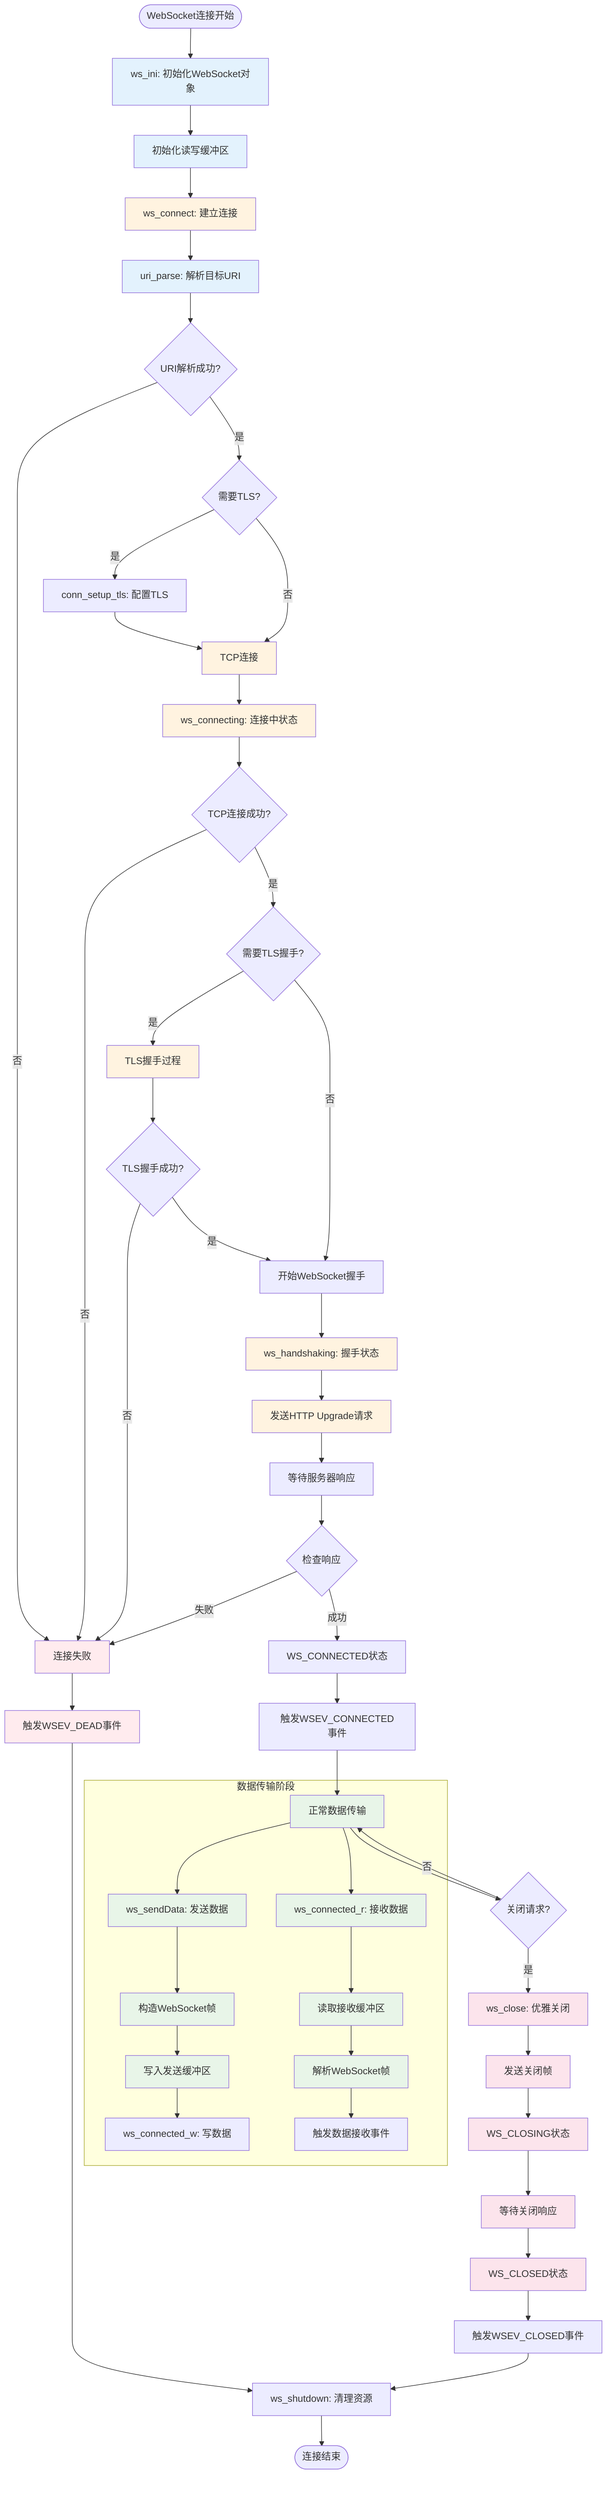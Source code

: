 graph TD
    Start([WebSocket连接开始]) --> ws_ini[ws_ini: 初始化WebSocket对象]
    ws_ini --> init_buf[初始化读写缓冲区]
    init_buf --> ws_connect[ws_connect: 建立连接]
    
    ws_connect --> parse_uri[uri_parse: 解析目标URI]
    parse_uri --> uri_ok{URI解析成功?}
    uri_ok -->|否| connect_fail[连接失败]
    uri_ok -->|是| check_tls{需要TLS?}
    
    check_tls -->|是| setup_tls[conn_setup_tls: 配置TLS]
    check_tls -->|否| tcp_connect[TCP连接]
    setup_tls --> tcp_connect
    
    tcp_connect --> ws_connecting[ws_connecting: 连接中状态]
    ws_connecting --> tcp_ok{TCP连接成功?}
    tcp_ok -->|否| connect_fail
    tcp_ok -->|是| tls_check{需要TLS握手?}
    
    tls_check -->|是| tls_handshake[TLS握手过程]
    tls_check -->|否| ws_handshake_start[开始WebSocket握手]
    tls_handshake --> tls_ok{TLS握手成功?}
    tls_ok -->|否| connect_fail
    tls_ok -->|是| ws_handshake_start
    
    ws_handshake_start --> ws_handshaking[ws_handshaking: 握手状态]
    ws_handshaking --> send_upgrade[发送HTTP Upgrade请求]
    send_upgrade --> wait_response[等待服务器响应]
    wait_response --> check_response{检查响应}
    check_response -->|失败| connect_fail
    check_response -->|成功| ws_connected_state[WS_CONNECTED状态]
    
    ws_connected_state --> trigger_connected[触发WSEV_CONNECTED事件]
    trigger_connected --> normal_operation[正常数据传输]
    
    subgraph "数据传输阶段"
        normal_operation --> send_data[ws_sendData: 发送数据]
        normal_operation --> recv_data[ws_connected_r: 接收数据]
        
        send_data --> frame_data[构造WebSocket帧]
        frame_data --> write_buffer[写入发送缓冲区]
        write_buffer --> ws_connected_w[ws_connected_w: 写数据]
        
        recv_data --> read_buffer[读取接收缓冲区]
        read_buffer --> parse_frame[解析WebSocket帧]
        parse_frame --> trigger_event[触发数据接收事件]
    end
    
    normal_operation --> close_request{关闭请求?}
    close_request -->|是| ws_close[ws_close: 优雅关闭]
    close_request -->|否| normal_operation
    
    ws_close --> send_close_frame[发送关闭帧]
    send_close_frame --> ws_closing[WS_CLOSING状态]
    ws_closing --> wait_close_response[等待关闭响应]
    wait_close_response --> ws_closed[WS_CLOSED状态]
    ws_closed --> trigger_closed[触发WSEV_CLOSED事件]
    trigger_closed --> ws_shutdown[ws_shutdown: 清理资源]
    
    connect_fail --> trigger_dead[触发WSEV_DEAD事件]
    trigger_dead --> ws_shutdown
    ws_shutdown --> End([连接结束])

    %% 样式
    classDef initState fill:#e3f2fd
    classDef connectState fill:#fff3e0
    classDef dataState fill:#e8f5e8
    classDef closeState fill:#fce4ec
    classDef errorState fill:#ffebee
    
    class ws_ini,init_buf,parse_uri initState
    class ws_connect,tcp_connect,ws_connecting,tls_handshake,ws_handshaking,send_upgrade connectState
    class normal_operation,send_data,recv_data,frame_data,write_buffer,read_buffer,parse_frame dataState
    class ws_close,send_close_frame,ws_closing,wait_close_response,ws_closed closeState
    class connect_fail,trigger_dead errorState